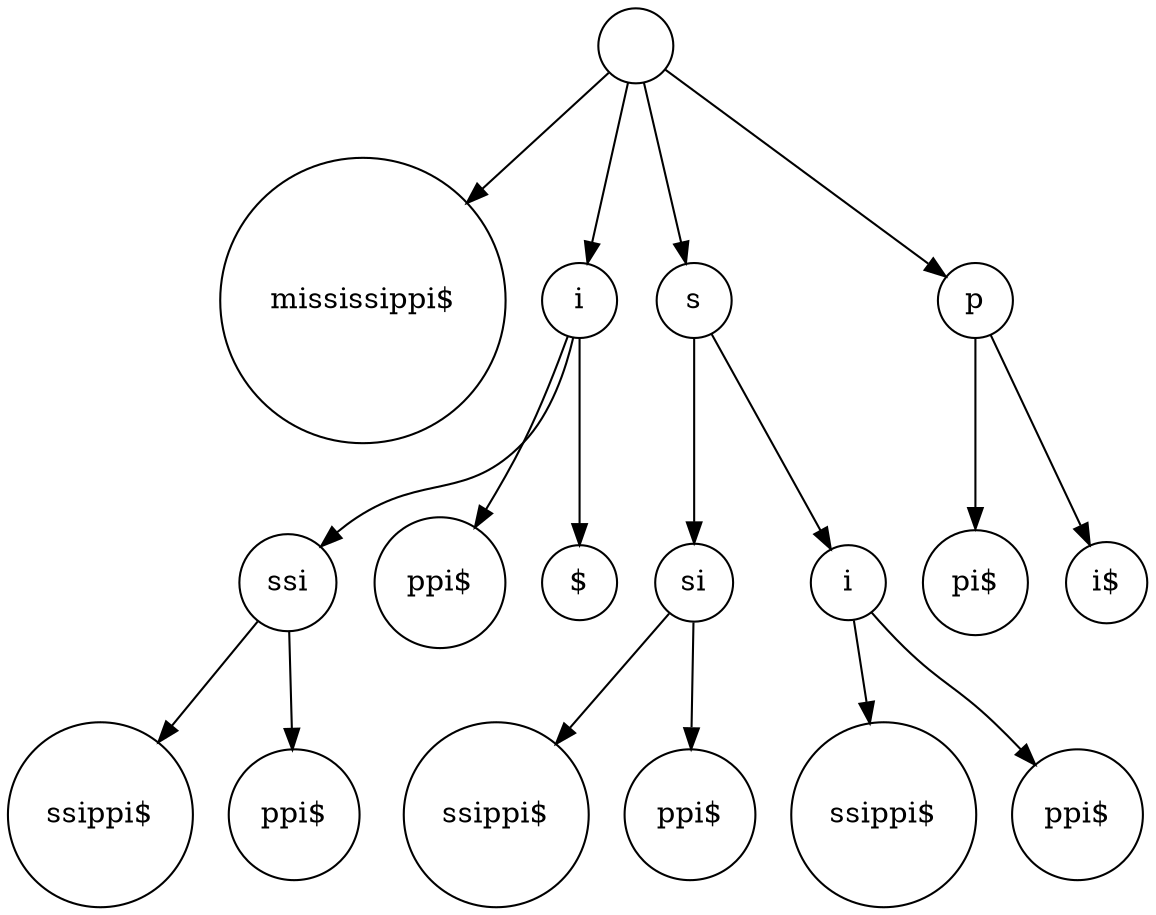 digraph suffix {
	node [shape = circle];
	0 [label= ""];
	1 [label= "mississippi$"];
	0 -> 1;
	2 [label= "i"];
	0 -> 2;
	2 [label= "i"];
	3 [label= "ssi"];
	2 -> 3;
	3 [label= "ssi"];
	4 [label= "ssippi$"];
	3 -> 4;
	5 [label= "ppi$"];
	3 -> 5;
	6 [label= "ppi$"];
	2 -> 6;
	7 [label= "$"];
	2 -> 7;
	8 [label= "s"];
	0 -> 8;
	8 [label= "s"];
	9 [label= "si"];
	8 -> 9;
	9 [label= "si"];
	10 [label= "ssippi$"];
	9 -> 10;
	11 [label= "ppi$"];
	9 -> 11;
	12 [label= "i"];
	8 -> 12;
	12 [label= "i"];
	13 [label= "ssippi$"];
	12 -> 13;
	14 [label= "ppi$"];
	12 -> 14;
	15 [label= "p"];
	0 -> 15;
	15 [label= "p"];
	16 [label= "pi$"];
	15 -> 16;
	17 [label= "i$"];
	15 -> 17;
}